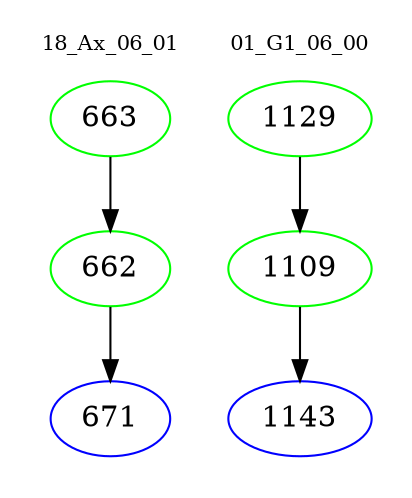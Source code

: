 digraph{
subgraph cluster_0 {
color = white
label = "18_Ax_06_01";
fontsize=10;
T0_663 [label="663", color="green"]
T0_663 -> T0_662 [color="black"]
T0_662 [label="662", color="green"]
T0_662 -> T0_671 [color="black"]
T0_671 [label="671", color="blue"]
}
subgraph cluster_1 {
color = white
label = "01_G1_06_00";
fontsize=10;
T1_1129 [label="1129", color="green"]
T1_1129 -> T1_1109 [color="black"]
T1_1109 [label="1109", color="green"]
T1_1109 -> T1_1143 [color="black"]
T1_1143 [label="1143", color="blue"]
}
}
